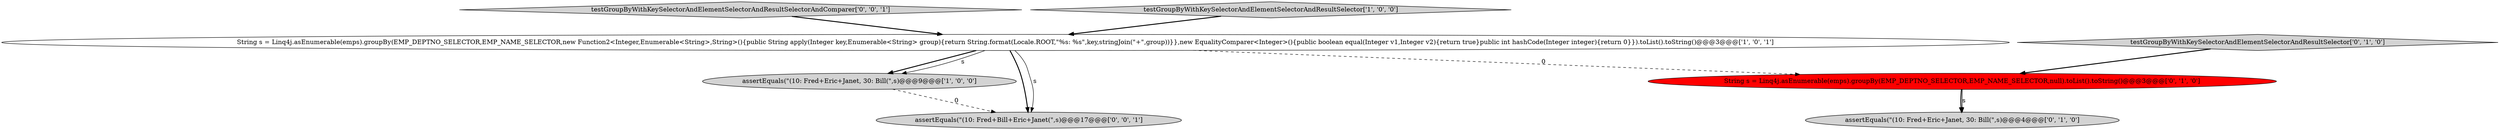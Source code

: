digraph {
5 [style = filled, label = "String s = Linq4j.asEnumerable(emps).groupBy(EMP_DEPTNO_SELECTOR,EMP_NAME_SELECTOR,null).toList().toString()@@@3@@@['0', '1', '0']", fillcolor = red, shape = ellipse image = "AAA1AAABBB2BBB"];
1 [style = filled, label = "String s = Linq4j.asEnumerable(emps).groupBy(EMP_DEPTNO_SELECTOR,EMP_NAME_SELECTOR,new Function2<Integer,Enumerable<String>,String>(){public String apply(Integer key,Enumerable<String> group){return String.format(Locale.ROOT,\"%s: %s\",key,stringJoin(\"+\",group))}},new EqualityComparer<Integer>(){public boolean equal(Integer v1,Integer v2){return true}public int hashCode(Integer integer){return 0}}).toList().toString()@@@3@@@['1', '0', '1']", fillcolor = white, shape = ellipse image = "AAA0AAABBB1BBB"];
3 [style = filled, label = "testGroupByWithKeySelectorAndElementSelectorAndResultSelector['0', '1', '0']", fillcolor = lightgray, shape = diamond image = "AAA0AAABBB2BBB"];
7 [style = filled, label = "testGroupByWithKeySelectorAndElementSelectorAndResultSelectorAndComparer['0', '0', '1']", fillcolor = lightgray, shape = diamond image = "AAA0AAABBB3BBB"];
2 [style = filled, label = "assertEquals(\"(10: Fred+Eric+Janet, 30: Bill(\",s)@@@9@@@['1', '0', '0']", fillcolor = lightgray, shape = ellipse image = "AAA0AAABBB1BBB"];
6 [style = filled, label = "assertEquals(\"(10: Fred+Bill+Eric+Janet(\",s)@@@17@@@['0', '0', '1']", fillcolor = lightgray, shape = ellipse image = "AAA0AAABBB3BBB"];
0 [style = filled, label = "testGroupByWithKeySelectorAndElementSelectorAndResultSelector['1', '0', '0']", fillcolor = lightgray, shape = diamond image = "AAA0AAABBB1BBB"];
4 [style = filled, label = "assertEquals(\"(10: Fred+Eric+Janet, 30: Bill(\",s)@@@4@@@['0', '1', '0']", fillcolor = lightgray, shape = ellipse image = "AAA0AAABBB2BBB"];
1->2 [style = bold, label=""];
3->5 [style = bold, label=""];
1->6 [style = bold, label=""];
7->1 [style = bold, label=""];
1->5 [style = dashed, label="0"];
5->4 [style = solid, label="s"];
0->1 [style = bold, label=""];
1->6 [style = solid, label="s"];
5->4 [style = bold, label=""];
1->2 [style = solid, label="s"];
2->6 [style = dashed, label="0"];
}
